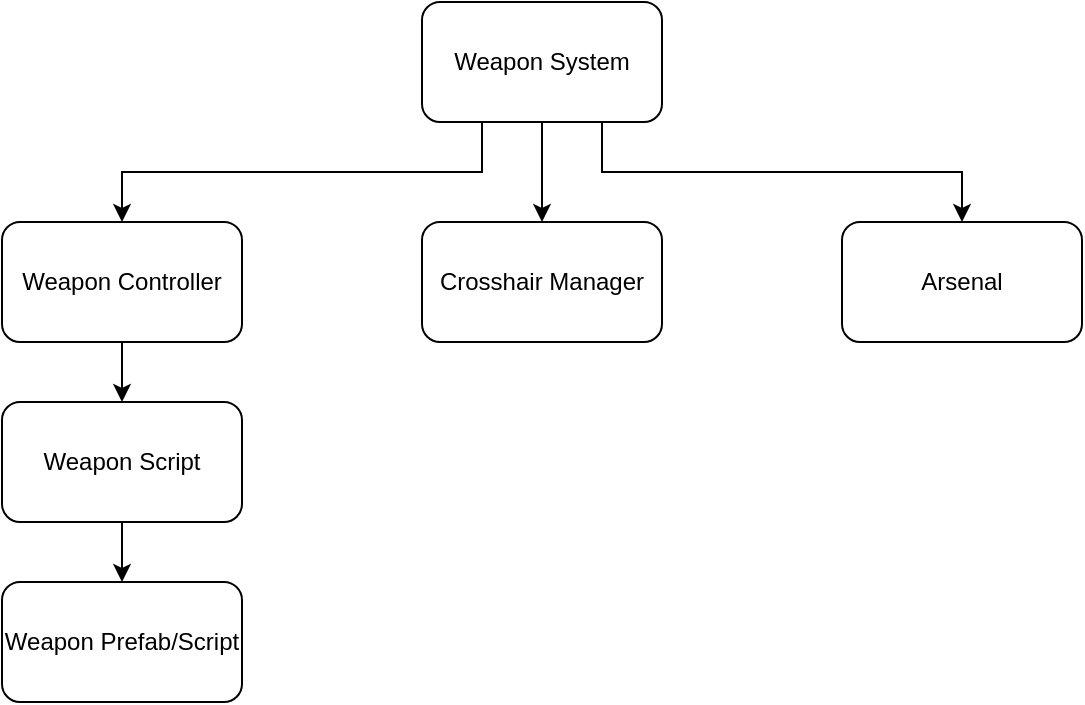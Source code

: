 <mxfile version="12.2.2" type="device" pages="1"><diagram id="EQSgdCPLdDQAXTVWSNNo" name="Page-1"><mxGraphModel dx="994" dy="468" grid="1" gridSize="10" guides="1" tooltips="1" connect="1" arrows="1" fold="1" page="1" pageScale="1" pageWidth="850" pageHeight="1100" math="0" shadow="0"><root><mxCell id="0"/><mxCell id="1" parent="0"/><mxCell id="cZ8e9f3PgvQ-q2aZlz1H-9" style="edgeStyle=orthogonalEdgeStyle;rounded=0;orthogonalLoop=1;jettySize=auto;html=1;exitX=0.25;exitY=1;exitDx=0;exitDy=0;entryX=0.5;entryY=0;entryDx=0;entryDy=0;" edge="1" parent="1" source="cZ8e9f3PgvQ-q2aZlz1H-1" target="cZ8e9f3PgvQ-q2aZlz1H-2"><mxGeometry relative="1" as="geometry"/></mxCell><mxCell id="cZ8e9f3PgvQ-q2aZlz1H-11" style="edgeStyle=orthogonalEdgeStyle;rounded=0;orthogonalLoop=1;jettySize=auto;html=1;exitX=0.5;exitY=1;exitDx=0;exitDy=0;" edge="1" parent="1" source="cZ8e9f3PgvQ-q2aZlz1H-1" target="cZ8e9f3PgvQ-q2aZlz1H-3"><mxGeometry relative="1" as="geometry"/></mxCell><mxCell id="cZ8e9f3PgvQ-q2aZlz1H-12" style="edgeStyle=orthogonalEdgeStyle;rounded=0;orthogonalLoop=1;jettySize=auto;html=1;exitX=0.75;exitY=1;exitDx=0;exitDy=0;entryX=0.5;entryY=0;entryDx=0;entryDy=0;" edge="1" parent="1" source="cZ8e9f3PgvQ-q2aZlz1H-1" target="cZ8e9f3PgvQ-q2aZlz1H-8"><mxGeometry relative="1" as="geometry"/></mxCell><mxCell id="cZ8e9f3PgvQ-q2aZlz1H-1" value="Weapon System&lt;br&gt;" style="rounded=1;whiteSpace=wrap;html=1;" vertex="1" parent="1"><mxGeometry x="330" y="120" width="120" height="60" as="geometry"/></mxCell><mxCell id="cZ8e9f3PgvQ-q2aZlz1H-17" style="edgeStyle=orthogonalEdgeStyle;rounded=0;orthogonalLoop=1;jettySize=auto;html=1;exitX=0.5;exitY=1;exitDx=0;exitDy=0;entryX=0.5;entryY=0;entryDx=0;entryDy=0;" edge="1" parent="1" source="cZ8e9f3PgvQ-q2aZlz1H-2" target="cZ8e9f3PgvQ-q2aZlz1H-5"><mxGeometry relative="1" as="geometry"/></mxCell><mxCell id="cZ8e9f3PgvQ-q2aZlz1H-2" value="Weapon Controller" style="rounded=1;whiteSpace=wrap;html=1;" vertex="1" parent="1"><mxGeometry x="120" y="230" width="120" height="60" as="geometry"/></mxCell><mxCell id="cZ8e9f3PgvQ-q2aZlz1H-3" value="Crosshair Manager" style="rounded=1;whiteSpace=wrap;html=1;" vertex="1" parent="1"><mxGeometry x="330" y="230" width="120" height="60" as="geometry"/></mxCell><mxCell id="cZ8e9f3PgvQ-q2aZlz1H-18" style="edgeStyle=orthogonalEdgeStyle;rounded=0;orthogonalLoop=1;jettySize=auto;html=1;exitX=0.5;exitY=1;exitDx=0;exitDy=0;entryX=0.5;entryY=0;entryDx=0;entryDy=0;" edge="1" parent="1" source="cZ8e9f3PgvQ-q2aZlz1H-5" target="cZ8e9f3PgvQ-q2aZlz1H-7"><mxGeometry relative="1" as="geometry"/></mxCell><mxCell id="cZ8e9f3PgvQ-q2aZlz1H-5" value="Weapon Script" style="rounded=1;whiteSpace=wrap;html=1;" vertex="1" parent="1"><mxGeometry x="120" y="320" width="120" height="60" as="geometry"/></mxCell><mxCell id="cZ8e9f3PgvQ-q2aZlz1H-7" value="Weapon Prefab/Script" style="rounded=1;whiteSpace=wrap;html=1;" vertex="1" parent="1"><mxGeometry x="120" y="410" width="120" height="60" as="geometry"/></mxCell><mxCell id="cZ8e9f3PgvQ-q2aZlz1H-8" value="Arsenal" style="rounded=1;whiteSpace=wrap;html=1;" vertex="1" parent="1"><mxGeometry x="540" y="230" width="120" height="60" as="geometry"/></mxCell></root></mxGraphModel></diagram></mxfile>